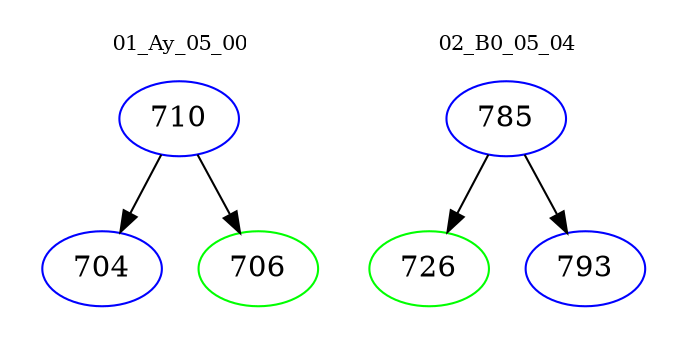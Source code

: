 digraph{
subgraph cluster_0 {
color = white
label = "01_Ay_05_00";
fontsize=10;
T0_710 [label="710", color="blue"]
T0_710 -> T0_704 [color="black"]
T0_704 [label="704", color="blue"]
T0_710 -> T0_706 [color="black"]
T0_706 [label="706", color="green"]
}
subgraph cluster_1 {
color = white
label = "02_B0_05_04";
fontsize=10;
T1_785 [label="785", color="blue"]
T1_785 -> T1_726 [color="black"]
T1_726 [label="726", color="green"]
T1_785 -> T1_793 [color="black"]
T1_793 [label="793", color="blue"]
}
}
